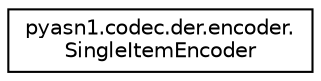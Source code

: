 digraph "Graphical Class Hierarchy"
{
 // LATEX_PDF_SIZE
  edge [fontname="Helvetica",fontsize="10",labelfontname="Helvetica",labelfontsize="10"];
  node [fontname="Helvetica",fontsize="10",shape=record];
  rankdir="LR";
  Node0 [label="pyasn1.codec.der.encoder.\lSingleItemEncoder",height=0.2,width=0.4,color="black", fillcolor="white", style="filled",URL="$classpyasn1_1_1codec_1_1der_1_1encoder_1_1SingleItemEncoder.html",tooltip=" "];
}
